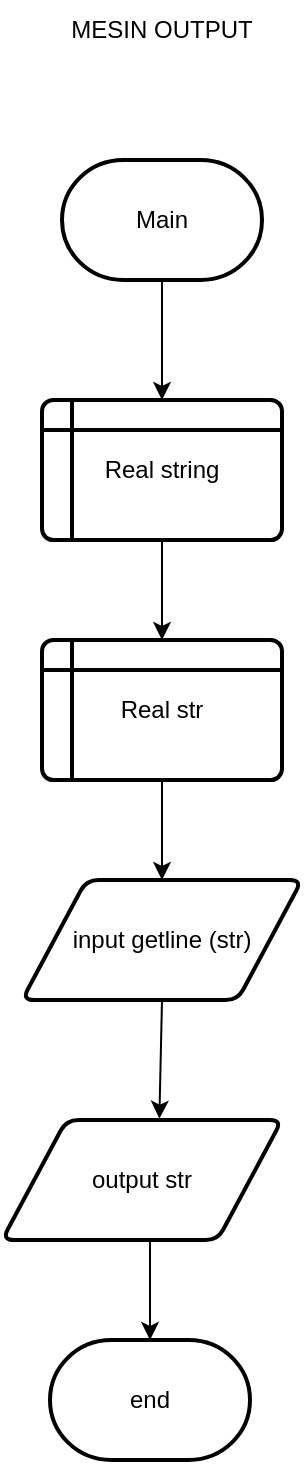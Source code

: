 <mxfile version="21.8.0" type="device">
  <diagram name="Halaman-1" id="pgCgK6Lg95ZxZsB9Y7iv">
    <mxGraphModel dx="794" dy="456" grid="1" gridSize="10" guides="1" tooltips="1" connect="1" arrows="1" fold="1" page="1" pageScale="1" pageWidth="827" pageHeight="1169" math="0" shadow="0">
      <root>
        <mxCell id="0" />
        <mxCell id="1" parent="0" />
        <mxCell id="6gdDw9w9nJo7Hwx8chYT-1" value="Main" style="strokeWidth=2;html=1;shape=mxgraph.flowchart.terminator;whiteSpace=wrap;" vertex="1" parent="1">
          <mxGeometry x="370" y="120" width="100" height="60" as="geometry" />
        </mxCell>
        <mxCell id="6gdDw9w9nJo7Hwx8chYT-2" value="Real string" style="shape=internalStorage;whiteSpace=wrap;html=1;dx=15;dy=15;rounded=1;arcSize=8;strokeWidth=2;" vertex="1" parent="1">
          <mxGeometry x="360" y="240" width="120" height="70" as="geometry" />
        </mxCell>
        <mxCell id="6gdDw9w9nJo7Hwx8chYT-3" value="" style="endArrow=classic;html=1;rounded=0;entryX=0.5;entryY=0;entryDx=0;entryDy=0;" edge="1" parent="1" source="6gdDw9w9nJo7Hwx8chYT-1" target="6gdDw9w9nJo7Hwx8chYT-2">
          <mxGeometry width="50" height="50" relative="1" as="geometry">
            <mxPoint x="380" y="260" as="sourcePoint" />
            <mxPoint x="430" y="210" as="targetPoint" />
          </mxGeometry>
        </mxCell>
        <mxCell id="6gdDw9w9nJo7Hwx8chYT-4" value="Real str" style="shape=internalStorage;whiteSpace=wrap;html=1;dx=15;dy=15;rounded=1;arcSize=8;strokeWidth=2;" vertex="1" parent="1">
          <mxGeometry x="360" y="360" width="120" height="70" as="geometry" />
        </mxCell>
        <mxCell id="6gdDw9w9nJo7Hwx8chYT-5" value="" style="endArrow=classic;html=1;rounded=0;exitX=0.5;exitY=1;exitDx=0;exitDy=0;entryX=0.5;entryY=0;entryDx=0;entryDy=0;" edge="1" parent="1" source="6gdDw9w9nJo7Hwx8chYT-2" target="6gdDw9w9nJo7Hwx8chYT-4">
          <mxGeometry width="50" height="50" relative="1" as="geometry">
            <mxPoint x="380" y="260" as="sourcePoint" />
            <mxPoint x="430" y="210" as="targetPoint" />
          </mxGeometry>
        </mxCell>
        <mxCell id="6gdDw9w9nJo7Hwx8chYT-6" value="input getline (str)" style="shape=parallelogram;html=1;strokeWidth=2;perimeter=parallelogramPerimeter;whiteSpace=wrap;rounded=1;arcSize=12;size=0.23;" vertex="1" parent="1">
          <mxGeometry x="350" y="480" width="140" height="60" as="geometry" />
        </mxCell>
        <mxCell id="6gdDw9w9nJo7Hwx8chYT-7" value="output str" style="shape=parallelogram;html=1;strokeWidth=2;perimeter=parallelogramPerimeter;whiteSpace=wrap;rounded=1;arcSize=12;size=0.23;" vertex="1" parent="1">
          <mxGeometry x="340" y="600" width="140" height="60" as="geometry" />
        </mxCell>
        <mxCell id="6gdDw9w9nJo7Hwx8chYT-8" value="end" style="strokeWidth=2;html=1;shape=mxgraph.flowchart.terminator;whiteSpace=wrap;" vertex="1" parent="1">
          <mxGeometry x="364" y="710" width="100" height="60" as="geometry" />
        </mxCell>
        <mxCell id="6gdDw9w9nJo7Hwx8chYT-9" value="" style="endArrow=classic;html=1;rounded=0;exitX=0.5;exitY=1;exitDx=0;exitDy=0;entryX=0.5;entryY=0;entryDx=0;entryDy=0;" edge="1" parent="1" source="6gdDw9w9nJo7Hwx8chYT-4" target="6gdDw9w9nJo7Hwx8chYT-6">
          <mxGeometry width="50" height="50" relative="1" as="geometry">
            <mxPoint x="380" y="620" as="sourcePoint" />
            <mxPoint x="430" y="570" as="targetPoint" />
          </mxGeometry>
        </mxCell>
        <mxCell id="6gdDw9w9nJo7Hwx8chYT-10" value="" style="endArrow=classic;html=1;rounded=0;exitX=0.5;exitY=1;exitDx=0;exitDy=0;entryX=0.562;entryY=-0.011;entryDx=0;entryDy=0;entryPerimeter=0;" edge="1" parent="1" source="6gdDw9w9nJo7Hwx8chYT-6" target="6gdDw9w9nJo7Hwx8chYT-7">
          <mxGeometry width="50" height="50" relative="1" as="geometry">
            <mxPoint x="390" y="630" as="sourcePoint" />
            <mxPoint x="440" y="580" as="targetPoint" />
          </mxGeometry>
        </mxCell>
        <mxCell id="6gdDw9w9nJo7Hwx8chYT-11" value="" style="endArrow=classic;html=1;rounded=0;entryX=0.5;entryY=0;entryDx=0;entryDy=0;entryPerimeter=0;" edge="1" parent="1" target="6gdDw9w9nJo7Hwx8chYT-8">
          <mxGeometry width="50" height="50" relative="1" as="geometry">
            <mxPoint x="414" y="660" as="sourcePoint" />
            <mxPoint x="450" y="590" as="targetPoint" />
          </mxGeometry>
        </mxCell>
        <mxCell id="6gdDw9w9nJo7Hwx8chYT-13" value="MESIN OUTPUT" style="text;html=1;strokeColor=none;fillColor=none;align=center;verticalAlign=middle;whiteSpace=wrap;rounded=0;" vertex="1" parent="1">
          <mxGeometry x="350" y="40" width="140" height="30" as="geometry" />
        </mxCell>
      </root>
    </mxGraphModel>
  </diagram>
</mxfile>
